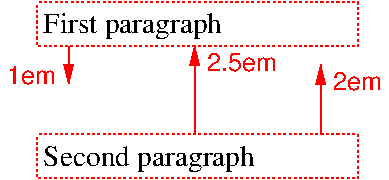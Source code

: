 #FIG 3.2  Produced by xfig version 3.2.5-alpha5
Landscape
Center
Metric
A4      
100.00
Single
-2
1200 2
2 1 0 1 4 7 50 -1 -1 0.000 0 0 -1 1 0 2
	1 1 1.00 60.00 120.00
	 1530 1440 1530 1710
2 1 0 1 4 7 50 -1 -1 0.000 0 0 -1 1 0 2
	1 1 1.00 60.00 120.00
	 3330 2070 3330 1575
2 1 0 1 4 7 50 -1 -1 0.000 0 0 -1 1 0 2
	1 1 1.00 60.00 120.00
	 2430 2070 2430 1440
2 2 2 1 4 7 52 -1 -1 1.500 0 0 -1 0 0 5
	 1305 1125 3600 1125 3600 1440 1305 1440 1305 1125
2 2 2 1 4 7 52 -1 -1 1.500 0 0 -1 0 0 5
	 1305 2070 3600 2070 3600 2385 1305 2385 1305 2070
4 2 4 50 -1 16 12 0.0000 4 135 375 1440 1710 1em\001
4 0 4 50 -1 16 12 0.0000 4 135 540 2520 1620 2.5em\001
4 0 0 50 -1 0 14 0.0000 4 210 1425 1350 1350 First paragraph\001
4 0 0 50 -1 0 14 0.0000 4 210 1710 1350 2295 Second paragraph\001
4 0 4 50 -1 16 12 0.0000 4 135 375 3420 1755 2em\001
